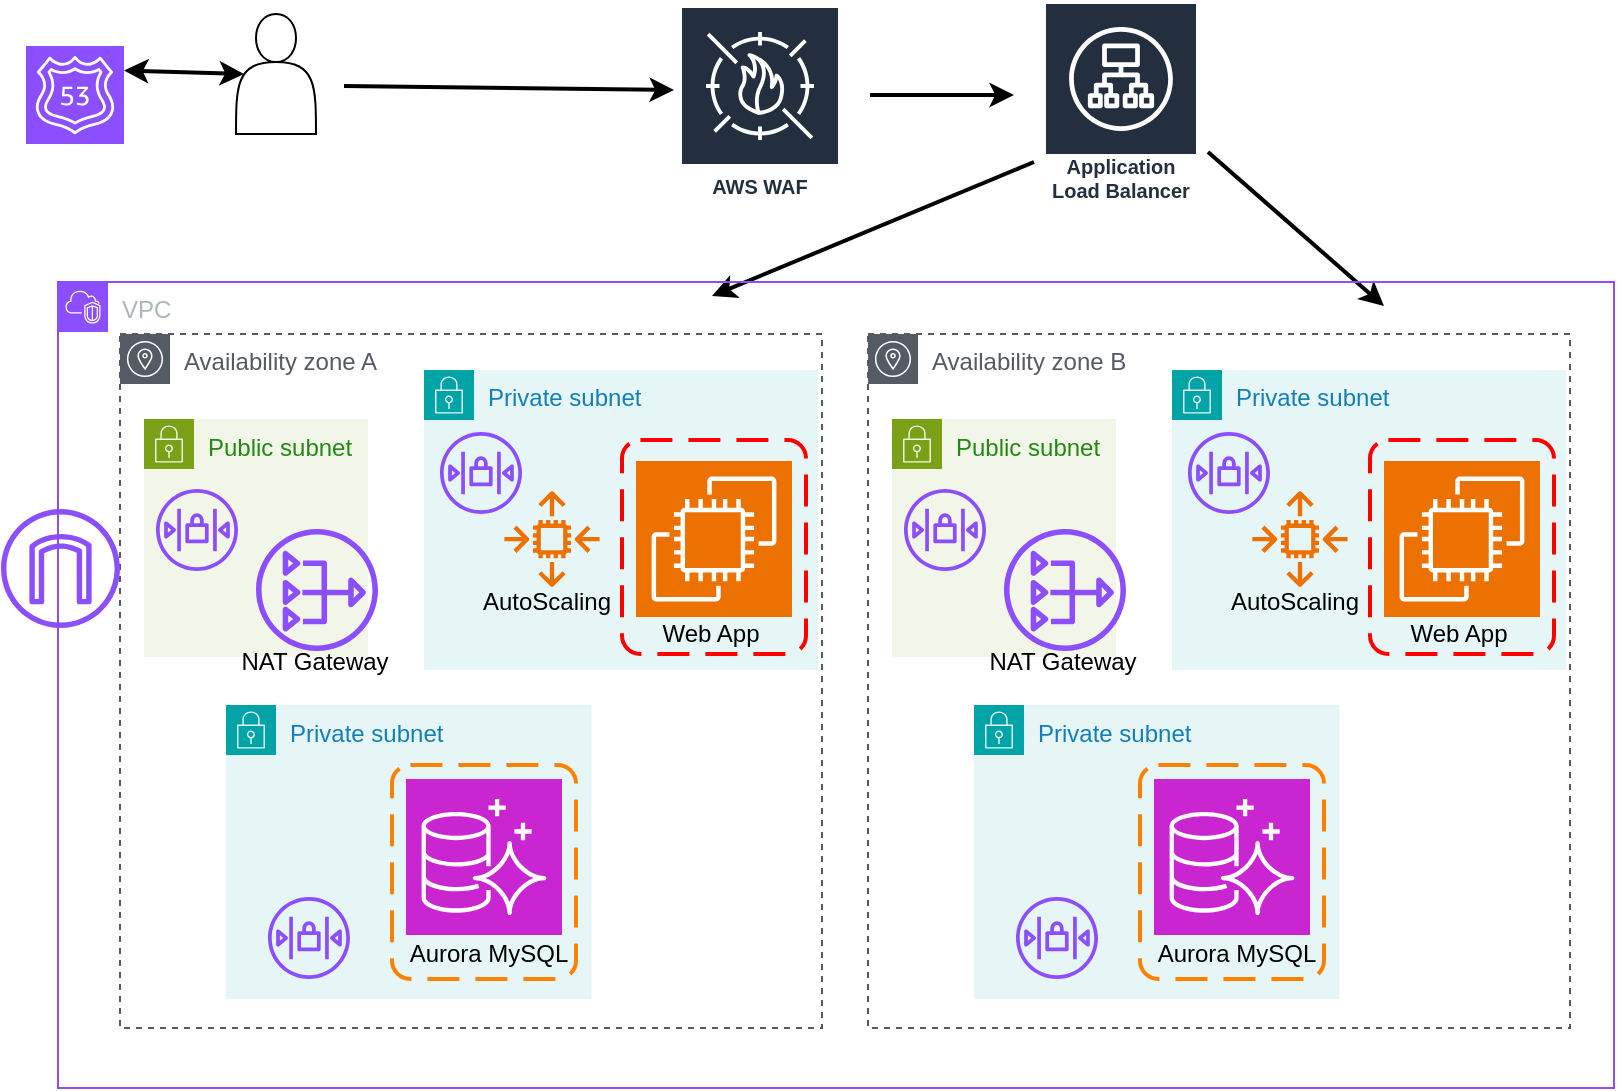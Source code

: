 <mxfile version="26.0.10">
  <diagram name="Page-1" id="fbr_ZRW4jXHWXxSyyG7u">
    <mxGraphModel dx="1927" dy="588" grid="0" gridSize="10" guides="1" tooltips="1" connect="1" arrows="1" fold="1" page="1" pageScale="1" pageWidth="827" pageHeight="1169" math="0" shadow="0">
      <root>
        <mxCell id="0" />
        <mxCell id="1" parent="0" />
        <mxCell id="jzL99hfYgjQj-h_XM-RX-25" value="Application Load Balancer" style="sketch=0;outlineConnect=0;fontColor=#232F3E;gradientColor=none;strokeColor=#ffffff;fillColor=#232F3E;dashed=0;verticalLabelPosition=middle;verticalAlign=bottom;align=center;html=1;whiteSpace=wrap;fontSize=10;fontStyle=1;spacing=3;shape=mxgraph.aws4.productIcon;prIcon=mxgraph.aws4.application_load_balancer;" vertex="1" parent="1">
          <mxGeometry x="519" y="25" width="77" height="104" as="geometry" />
        </mxCell>
        <mxCell id="jzL99hfYgjQj-h_XM-RX-26" value="AWS WAF" style="sketch=0;outlineConnect=0;fontColor=#232F3E;gradientColor=none;strokeColor=#ffffff;fillColor=#232F3E;dashed=0;verticalLabelPosition=middle;verticalAlign=bottom;align=center;html=1;whiteSpace=wrap;fontSize=10;fontStyle=1;spacing=3;shape=mxgraph.aws4.productIcon;prIcon=mxgraph.aws4.waf;" vertex="1" parent="1">
          <mxGeometry x="337" y="27" width="80" height="100" as="geometry" />
        </mxCell>
        <mxCell id="jzL99hfYgjQj-h_XM-RX-27" value="" style="shape=actor;whiteSpace=wrap;html=1;" vertex="1" parent="1">
          <mxGeometry x="115" y="31" width="40" height="60" as="geometry" />
        </mxCell>
        <mxCell id="jzL99hfYgjQj-h_XM-RX-28" value="" style="sketch=0;points=[[0,0,0],[0.25,0,0],[0.5,0,0],[0.75,0,0],[1,0,0],[0,1,0],[0.25,1,0],[0.5,1,0],[0.75,1,0],[1,1,0],[0,0.25,0],[0,0.5,0],[0,0.75,0],[1,0.25,0],[1,0.5,0],[1,0.75,0]];outlineConnect=0;fontColor=#232F3E;fillColor=#8C4FFF;strokeColor=#ffffff;dashed=0;verticalLabelPosition=bottom;verticalAlign=top;align=center;html=1;fontSize=12;fontStyle=0;aspect=fixed;shape=mxgraph.aws4.resourceIcon;resIcon=mxgraph.aws4.route_53;" vertex="1" parent="1">
          <mxGeometry x="10" y="47" width="49" height="49" as="geometry" />
        </mxCell>
        <mxCell id="jzL99hfYgjQj-h_XM-RX-29" value="" style="endArrow=classic;html=1;rounded=0;endSize=6;strokeWidth=2;" edge="1" parent="1">
          <mxGeometry width="50" height="50" relative="1" as="geometry">
            <mxPoint x="169" y="67" as="sourcePoint" />
            <mxPoint x="334" y="69" as="targetPoint" />
          </mxGeometry>
        </mxCell>
        <mxCell id="jzL99hfYgjQj-h_XM-RX-30" value="" style="endArrow=classic;html=1;rounded=0;endSize=6;strokeWidth=2;" edge="1" parent="1">
          <mxGeometry width="50" height="50" relative="1" as="geometry">
            <mxPoint x="432" y="71.5" as="sourcePoint" />
            <mxPoint x="504" y="71.5" as="targetPoint" />
            <Array as="points">
              <mxPoint x="487" y="71.5" />
            </Array>
          </mxGeometry>
        </mxCell>
        <mxCell id="jzL99hfYgjQj-h_XM-RX-33" value="" style="endArrow=classic;html=1;rounded=0;endSize=6;strokeWidth=2;" edge="1" parent="1">
          <mxGeometry width="50" height="50" relative="1" as="geometry">
            <mxPoint x="601" y="100" as="sourcePoint" />
            <mxPoint x="689" y="177" as="targetPoint" />
          </mxGeometry>
        </mxCell>
        <mxCell id="jzL99hfYgjQj-h_XM-RX-34" value="" style="endArrow=classic;html=1;rounded=0;endSize=6;strokeWidth=2;" edge="1" parent="1">
          <mxGeometry width="50" height="50" relative="1" as="geometry">
            <mxPoint x="514" y="105" as="sourcePoint" />
            <mxPoint x="353" y="172" as="targetPoint" />
          </mxGeometry>
        </mxCell>
        <mxCell id="jzL99hfYgjQj-h_XM-RX-35" value="" style="endArrow=classic;startArrow=classic;html=1;rounded=0;strokeWidth=2;entryX=0.1;entryY=0.5;entryDx=0;entryDy=0;entryPerimeter=0;exitX=1;exitY=0.25;exitDx=0;exitDy=0;exitPerimeter=0;" edge="1" parent="1" source="jzL99hfYgjQj-h_XM-RX-28" target="jzL99hfYgjQj-h_XM-RX-27">
          <mxGeometry width="50" height="50" relative="1" as="geometry">
            <mxPoint x="129" y="32" as="sourcePoint" />
            <mxPoint x="165" y="52" as="targetPoint" />
          </mxGeometry>
        </mxCell>
        <mxCell id="jzL99hfYgjQj-h_XM-RX-63" value="Availability zone B" style="sketch=0;outlineConnect=0;gradientColor=none;html=1;whiteSpace=wrap;fontSize=12;fontStyle=0;shape=mxgraph.aws4.group;grIcon=mxgraph.aws4.group_availability_zone;strokeColor=#545B64;fillColor=none;verticalAlign=top;align=left;spacingLeft=30;fontColor=#545B64;dashed=1;" vertex="1" parent="1">
          <mxGeometry x="431" y="191" width="351" height="347" as="geometry" />
        </mxCell>
        <mxCell id="jzL99hfYgjQj-h_XM-RX-64" value="Private subnet" style="points=[[0,0],[0.25,0],[0.5,0],[0.75,0],[1,0],[1,0.25],[1,0.5],[1,0.75],[1,1],[0.75,1],[0.5,1],[0.25,1],[0,1],[0,0.75],[0,0.5],[0,0.25]];outlineConnect=0;gradientColor=none;html=1;whiteSpace=wrap;fontSize=12;fontStyle=0;container=1;pointerEvents=0;collapsible=0;recursiveResize=0;shape=mxgraph.aws4.group;grIcon=mxgraph.aws4.group_security_group;grStroke=0;strokeColor=#00A4A6;fillColor=#E6F6F7;verticalAlign=top;align=left;spacingLeft=30;fontColor=#147EBA;dashed=0;" vertex="1" parent="1">
          <mxGeometry x="583" y="209" width="197" height="150" as="geometry" />
        </mxCell>
        <mxCell id="jzL99hfYgjQj-h_XM-RX-65" value="" style="sketch=0;points=[[0,0,0],[0.25,0,0],[0.5,0,0],[0.75,0,0],[1,0,0],[0,1,0],[0.25,1,0],[0.5,1,0],[0.75,1,0],[1,1,0],[0,0.25,0],[0,0.5,0],[0,0.75,0],[1,0.25,0],[1,0.5,0],[1,0.75,0]];outlineConnect=0;fontColor=#232F3E;fillColor=#ED7100;strokeColor=#ffffff;dashed=0;verticalLabelPosition=bottom;verticalAlign=top;align=center;html=1;fontSize=12;fontStyle=0;aspect=fixed;shape=mxgraph.aws4.resourceIcon;resIcon=mxgraph.aws4.ec2;" vertex="1" parent="jzL99hfYgjQj-h_XM-RX-64">
          <mxGeometry x="106" y="45.5" width="78" height="78" as="geometry" />
        </mxCell>
        <mxCell id="jzL99hfYgjQj-h_XM-RX-66" value="" style="sketch=0;outlineConnect=0;fontColor=#232F3E;gradientColor=none;fillColor=#ED7100;strokeColor=none;dashed=0;verticalLabelPosition=bottom;verticalAlign=top;align=center;html=1;fontSize=12;fontStyle=0;aspect=fixed;pointerEvents=1;shape=mxgraph.aws4.auto_scaling2;" vertex="1" parent="jzL99hfYgjQj-h_XM-RX-64">
          <mxGeometry x="40" y="60.5" width="48" height="48" as="geometry" />
        </mxCell>
        <mxCell id="jzL99hfYgjQj-h_XM-RX-67" value="AutoScaling" style="text;html=1;align=center;verticalAlign=middle;resizable=0;points=[];autosize=1;strokeColor=none;fillColor=none;" vertex="1" parent="jzL99hfYgjQj-h_XM-RX-64">
          <mxGeometry x="19" y="103" width="83" height="26" as="geometry" />
        </mxCell>
        <mxCell id="jzL99hfYgjQj-h_XM-RX-68" value="" style="rounded=1;arcSize=10;dashed=1;strokeColor=#ff0000;fillColor=none;gradientColor=none;dashPattern=8 4;strokeWidth=2;" vertex="1" parent="jzL99hfYgjQj-h_XM-RX-64">
          <mxGeometry x="99" y="35" width="92" height="107" as="geometry" />
        </mxCell>
        <mxCell id="jzL99hfYgjQj-h_XM-RX-69" value="" style="sketch=0;outlineConnect=0;fontColor=#232F3E;gradientColor=none;fillColor=#8C4FFF;strokeColor=none;dashed=0;verticalLabelPosition=bottom;verticalAlign=top;align=center;html=1;fontSize=12;fontStyle=0;aspect=fixed;pointerEvents=1;shape=mxgraph.aws4.network_access_control_list;" vertex="1" parent="jzL99hfYgjQj-h_XM-RX-64">
          <mxGeometry x="8" y="31" width="41" height="41" as="geometry" />
        </mxCell>
        <mxCell id="jzL99hfYgjQj-h_XM-RX-70" value="Web App" style="text;html=1;align=center;verticalAlign=middle;resizable=0;points=[];autosize=1;strokeColor=none;fillColor=none;" vertex="1" parent="jzL99hfYgjQj-h_XM-RX-64">
          <mxGeometry x="109" y="119" width="67" height="26" as="geometry" />
        </mxCell>
        <mxCell id="jzL99hfYgjQj-h_XM-RX-71" value="Private subnet" style="points=[[0,0],[0.25,0],[0.5,0],[0.75,0],[1,0],[1,0.25],[1,0.5],[1,0.75],[1,1],[0.75,1],[0.5,1],[0.25,1],[0,1],[0,0.75],[0,0.5],[0,0.25]];outlineConnect=0;gradientColor=none;html=1;whiteSpace=wrap;fontSize=12;fontStyle=0;container=1;pointerEvents=0;collapsible=0;recursiveResize=0;shape=mxgraph.aws4.group;grIcon=mxgraph.aws4.group_security_group;grStroke=0;strokeColor=#00A4A6;fillColor=#E6F6F7;verticalAlign=top;align=left;spacingLeft=30;fontColor=#147EBA;dashed=0;" vertex="1" parent="1">
          <mxGeometry x="484" y="376.5" width="182.75" height="147" as="geometry" />
        </mxCell>
        <mxCell id="jzL99hfYgjQj-h_XM-RX-72" value="Aurora MySQL" style="text;html=1;align=center;verticalAlign=middle;resizable=0;points=[];autosize=1;strokeColor=none;fillColor=none;" vertex="1" parent="jzL99hfYgjQj-h_XM-RX-71">
          <mxGeometry x="83" y="111" width="95" height="26" as="geometry" />
        </mxCell>
        <mxCell id="jzL99hfYgjQj-h_XM-RX-73" value="" style="sketch=0;points=[[0,0,0],[0.25,0,0],[0.5,0,0],[0.75,0,0],[1,0,0],[0,1,0],[0.25,1,0],[0.5,1,0],[0.75,1,0],[1,1,0],[0,0.25,0],[0,0.5,0],[0,0.75,0],[1,0.25,0],[1,0.5,0],[1,0.75,0]];outlineConnect=0;fontColor=#232F3E;fillColor=#C925D1;strokeColor=#ffffff;dashed=0;verticalLabelPosition=bottom;verticalAlign=top;align=center;html=1;fontSize=12;fontStyle=0;aspect=fixed;shape=mxgraph.aws4.resourceIcon;resIcon=mxgraph.aws4.aurora;" vertex="1" parent="jzL99hfYgjQj-h_XM-RX-71">
          <mxGeometry x="90" y="37" width="78" height="78" as="geometry" />
        </mxCell>
        <mxCell id="jzL99hfYgjQj-h_XM-RX-74" value="" style="rounded=1;arcSize=10;dashed=1;strokeColor=light-dark(#ff8000, #ff9090);fillColor=none;gradientColor=none;dashPattern=8 4;strokeWidth=2;" vertex="1" parent="jzL99hfYgjQj-h_XM-RX-71">
          <mxGeometry x="83" y="30" width="92" height="107" as="geometry" />
        </mxCell>
        <mxCell id="jzL99hfYgjQj-h_XM-RX-75" value="" style="sketch=0;outlineConnect=0;fontColor=#232F3E;gradientColor=none;fillColor=#8C4FFF;strokeColor=none;dashed=0;verticalLabelPosition=bottom;verticalAlign=top;align=center;html=1;fontSize=12;fontStyle=0;aspect=fixed;pointerEvents=1;shape=mxgraph.aws4.network_access_control_list;" vertex="1" parent="jzL99hfYgjQj-h_XM-RX-71">
          <mxGeometry x="21" y="96" width="41" height="41" as="geometry" />
        </mxCell>
        <mxCell id="jzL99hfYgjQj-h_XM-RX-76" value="Public subnet" style="points=[[0,0],[0.25,0],[0.5,0],[0.75,0],[1,0],[1,0.25],[1,0.5],[1,0.75],[1,1],[0.75,1],[0.5,1],[0.25,1],[0,1],[0,0.75],[0,0.5],[0,0.25]];outlineConnect=0;gradientColor=none;html=1;whiteSpace=wrap;fontSize=12;fontStyle=0;container=1;pointerEvents=0;collapsible=0;recursiveResize=0;shape=mxgraph.aws4.group;grIcon=mxgraph.aws4.group_security_group;grStroke=0;strokeColor=#7AA116;fillColor=#F2F6E8;verticalAlign=top;align=left;spacingLeft=30;fontColor=#248814;dashed=0;" vertex="1" parent="1">
          <mxGeometry x="443" y="233.5" width="112" height="119" as="geometry" />
        </mxCell>
        <mxCell id="jzL99hfYgjQj-h_XM-RX-77" value="" style="sketch=0;outlineConnect=0;fontColor=#232F3E;gradientColor=none;fillColor=#8C4FFF;strokeColor=none;dashed=0;verticalLabelPosition=bottom;verticalAlign=top;align=center;html=1;fontSize=12;fontStyle=0;aspect=fixed;pointerEvents=1;shape=mxgraph.aws4.nat_gateway;" vertex="1" parent="jzL99hfYgjQj-h_XM-RX-76">
          <mxGeometry x="56" y="55" width="61" height="61" as="geometry" />
        </mxCell>
        <mxCell id="jzL99hfYgjQj-h_XM-RX-78" value="" style="sketch=0;outlineConnect=0;fontColor=#232F3E;gradientColor=none;fillColor=#8C4FFF;strokeColor=none;dashed=0;verticalLabelPosition=bottom;verticalAlign=top;align=center;html=1;fontSize=12;fontStyle=0;aspect=fixed;pointerEvents=1;shape=mxgraph.aws4.network_access_control_list;" vertex="1" parent="jzL99hfYgjQj-h_XM-RX-76">
          <mxGeometry x="6" y="35" width="41" height="41" as="geometry" />
        </mxCell>
        <mxCell id="jzL99hfYgjQj-h_XM-RX-79" value="NAT Gateway" style="text;html=1;align=center;verticalAlign=middle;resizable=0;points=[];autosize=1;strokeColor=none;fillColor=none;" vertex="1" parent="jzL99hfYgjQj-h_XM-RX-76">
          <mxGeometry x="40" y="108" width="90" height="26" as="geometry" />
        </mxCell>
        <mxCell id="jzL99hfYgjQj-h_XM-RX-117" value="Availability zone A" style="sketch=0;outlineConnect=0;gradientColor=none;html=1;whiteSpace=wrap;fontSize=12;fontStyle=0;shape=mxgraph.aws4.group;grIcon=mxgraph.aws4.group_availability_zone;strokeColor=#545B64;fillColor=none;verticalAlign=top;align=left;spacingLeft=30;fontColor=#545B64;dashed=1;" vertex="1" parent="1">
          <mxGeometry x="57" y="191" width="351" height="347" as="geometry" />
        </mxCell>
        <mxCell id="jzL99hfYgjQj-h_XM-RX-118" value="Private subnet" style="points=[[0,0],[0.25,0],[0.5,0],[0.75,0],[1,0],[1,0.25],[1,0.5],[1,0.75],[1,1],[0.75,1],[0.5,1],[0.25,1],[0,1],[0,0.75],[0,0.5],[0,0.25]];outlineConnect=0;gradientColor=none;html=1;whiteSpace=wrap;fontSize=12;fontStyle=0;container=1;pointerEvents=0;collapsible=0;recursiveResize=0;shape=mxgraph.aws4.group;grIcon=mxgraph.aws4.group_security_group;grStroke=0;strokeColor=#00A4A6;fillColor=#E6F6F7;verticalAlign=top;align=left;spacingLeft=30;fontColor=#147EBA;dashed=0;" vertex="1" parent="1">
          <mxGeometry x="209" y="209" width="197" height="150" as="geometry" />
        </mxCell>
        <mxCell id="jzL99hfYgjQj-h_XM-RX-119" value="" style="sketch=0;points=[[0,0,0],[0.25,0,0],[0.5,0,0],[0.75,0,0],[1,0,0],[0,1,0],[0.25,1,0],[0.5,1,0],[0.75,1,0],[1,1,0],[0,0.25,0],[0,0.5,0],[0,0.75,0],[1,0.25,0],[1,0.5,0],[1,0.75,0]];outlineConnect=0;fontColor=#232F3E;fillColor=#ED7100;strokeColor=#ffffff;dashed=0;verticalLabelPosition=bottom;verticalAlign=top;align=center;html=1;fontSize=12;fontStyle=0;aspect=fixed;shape=mxgraph.aws4.resourceIcon;resIcon=mxgraph.aws4.ec2;" vertex="1" parent="jzL99hfYgjQj-h_XM-RX-118">
          <mxGeometry x="106" y="45.5" width="78" height="78" as="geometry" />
        </mxCell>
        <mxCell id="jzL99hfYgjQj-h_XM-RX-120" value="" style="sketch=0;outlineConnect=0;fontColor=#232F3E;gradientColor=none;fillColor=#ED7100;strokeColor=none;dashed=0;verticalLabelPosition=bottom;verticalAlign=top;align=center;html=1;fontSize=12;fontStyle=0;aspect=fixed;pointerEvents=1;shape=mxgraph.aws4.auto_scaling2;" vertex="1" parent="jzL99hfYgjQj-h_XM-RX-118">
          <mxGeometry x="40" y="60.5" width="48" height="48" as="geometry" />
        </mxCell>
        <mxCell id="jzL99hfYgjQj-h_XM-RX-121" value="AutoScaling" style="text;html=1;align=center;verticalAlign=middle;resizable=0;points=[];autosize=1;strokeColor=none;fillColor=none;" vertex="1" parent="jzL99hfYgjQj-h_XM-RX-118">
          <mxGeometry x="19" y="103" width="83" height="26" as="geometry" />
        </mxCell>
        <mxCell id="jzL99hfYgjQj-h_XM-RX-122" value="" style="rounded=1;arcSize=10;dashed=1;strokeColor=#ff0000;fillColor=none;gradientColor=none;dashPattern=8 4;strokeWidth=2;" vertex="1" parent="jzL99hfYgjQj-h_XM-RX-118">
          <mxGeometry x="99" y="35" width="92" height="107" as="geometry" />
        </mxCell>
        <mxCell id="jzL99hfYgjQj-h_XM-RX-123" value="" style="sketch=0;outlineConnect=0;fontColor=#232F3E;gradientColor=none;fillColor=#8C4FFF;strokeColor=none;dashed=0;verticalLabelPosition=bottom;verticalAlign=top;align=center;html=1;fontSize=12;fontStyle=0;aspect=fixed;pointerEvents=1;shape=mxgraph.aws4.network_access_control_list;" vertex="1" parent="jzL99hfYgjQj-h_XM-RX-118">
          <mxGeometry x="8" y="31" width="41" height="41" as="geometry" />
        </mxCell>
        <mxCell id="jzL99hfYgjQj-h_XM-RX-124" value="Web App" style="text;html=1;align=center;verticalAlign=middle;resizable=0;points=[];autosize=1;strokeColor=none;fillColor=none;" vertex="1" parent="jzL99hfYgjQj-h_XM-RX-118">
          <mxGeometry x="109" y="119" width="67" height="26" as="geometry" />
        </mxCell>
        <mxCell id="jzL99hfYgjQj-h_XM-RX-125" value="Private subnet" style="points=[[0,0],[0.25,0],[0.5,0],[0.75,0],[1,0],[1,0.25],[1,0.5],[1,0.75],[1,1],[0.75,1],[0.5,1],[0.25,1],[0,1],[0,0.75],[0,0.5],[0,0.25]];outlineConnect=0;gradientColor=none;html=1;whiteSpace=wrap;fontSize=12;fontStyle=0;container=1;pointerEvents=0;collapsible=0;recursiveResize=0;shape=mxgraph.aws4.group;grIcon=mxgraph.aws4.group_security_group;grStroke=0;strokeColor=#00A4A6;fillColor=#E6F6F7;verticalAlign=top;align=left;spacingLeft=30;fontColor=#147EBA;dashed=0;" vertex="1" parent="1">
          <mxGeometry x="110" y="376.5" width="182.75" height="147" as="geometry" />
        </mxCell>
        <mxCell id="jzL99hfYgjQj-h_XM-RX-126" value="Aurora MySQL" style="text;html=1;align=center;verticalAlign=middle;resizable=0;points=[];autosize=1;strokeColor=none;fillColor=none;" vertex="1" parent="jzL99hfYgjQj-h_XM-RX-125">
          <mxGeometry x="83" y="111" width="95" height="26" as="geometry" />
        </mxCell>
        <mxCell id="jzL99hfYgjQj-h_XM-RX-127" value="" style="sketch=0;points=[[0,0,0],[0.25,0,0],[0.5,0,0],[0.75,0,0],[1,0,0],[0,1,0],[0.25,1,0],[0.5,1,0],[0.75,1,0],[1,1,0],[0,0.25,0],[0,0.5,0],[0,0.75,0],[1,0.25,0],[1,0.5,0],[1,0.75,0]];outlineConnect=0;fontColor=#232F3E;fillColor=#C925D1;strokeColor=#ffffff;dashed=0;verticalLabelPosition=bottom;verticalAlign=top;align=center;html=1;fontSize=12;fontStyle=0;aspect=fixed;shape=mxgraph.aws4.resourceIcon;resIcon=mxgraph.aws4.aurora;" vertex="1" parent="jzL99hfYgjQj-h_XM-RX-125">
          <mxGeometry x="90" y="37" width="78" height="78" as="geometry" />
        </mxCell>
        <mxCell id="jzL99hfYgjQj-h_XM-RX-128" value="" style="rounded=1;arcSize=10;dashed=1;strokeColor=light-dark(#ff8000, #ff9090);fillColor=none;gradientColor=none;dashPattern=8 4;strokeWidth=2;" vertex="1" parent="jzL99hfYgjQj-h_XM-RX-125">
          <mxGeometry x="83" y="30" width="92" height="107" as="geometry" />
        </mxCell>
        <mxCell id="jzL99hfYgjQj-h_XM-RX-129" value="" style="sketch=0;outlineConnect=0;fontColor=#232F3E;gradientColor=none;fillColor=#8C4FFF;strokeColor=none;dashed=0;verticalLabelPosition=bottom;verticalAlign=top;align=center;html=1;fontSize=12;fontStyle=0;aspect=fixed;pointerEvents=1;shape=mxgraph.aws4.network_access_control_list;" vertex="1" parent="jzL99hfYgjQj-h_XM-RX-125">
          <mxGeometry x="21" y="96" width="41" height="41" as="geometry" />
        </mxCell>
        <mxCell id="jzL99hfYgjQj-h_XM-RX-130" value="Public subnet" style="points=[[0,0],[0.25,0],[0.5,0],[0.75,0],[1,0],[1,0.25],[1,0.5],[1,0.75],[1,1],[0.75,1],[0.5,1],[0.25,1],[0,1],[0,0.75],[0,0.5],[0,0.25]];outlineConnect=0;gradientColor=none;html=1;whiteSpace=wrap;fontSize=12;fontStyle=0;container=1;pointerEvents=0;collapsible=0;recursiveResize=0;shape=mxgraph.aws4.group;grIcon=mxgraph.aws4.group_security_group;grStroke=0;strokeColor=#7AA116;fillColor=#F2F6E8;verticalAlign=top;align=left;spacingLeft=30;fontColor=#248814;dashed=0;" vertex="1" parent="1">
          <mxGeometry x="69" y="233.5" width="112" height="119" as="geometry" />
        </mxCell>
        <mxCell id="jzL99hfYgjQj-h_XM-RX-131" value="" style="sketch=0;outlineConnect=0;fontColor=#232F3E;gradientColor=none;fillColor=#8C4FFF;strokeColor=none;dashed=0;verticalLabelPosition=bottom;verticalAlign=top;align=center;html=1;fontSize=12;fontStyle=0;aspect=fixed;pointerEvents=1;shape=mxgraph.aws4.nat_gateway;" vertex="1" parent="jzL99hfYgjQj-h_XM-RX-130">
          <mxGeometry x="56" y="55" width="61" height="61" as="geometry" />
        </mxCell>
        <mxCell id="jzL99hfYgjQj-h_XM-RX-132" value="" style="sketch=0;outlineConnect=0;fontColor=#232F3E;gradientColor=none;fillColor=#8C4FFF;strokeColor=none;dashed=0;verticalLabelPosition=bottom;verticalAlign=top;align=center;html=1;fontSize=12;fontStyle=0;aspect=fixed;pointerEvents=1;shape=mxgraph.aws4.network_access_control_list;" vertex="1" parent="jzL99hfYgjQj-h_XM-RX-130">
          <mxGeometry x="6" y="35" width="41" height="41" as="geometry" />
        </mxCell>
        <mxCell id="jzL99hfYgjQj-h_XM-RX-133" value="NAT Gateway" style="text;html=1;align=center;verticalAlign=middle;resizable=0;points=[];autosize=1;strokeColor=none;fillColor=none;" vertex="1" parent="jzL99hfYgjQj-h_XM-RX-130">
          <mxGeometry x="40" y="108" width="90" height="26" as="geometry" />
        </mxCell>
        <mxCell id="jzL99hfYgjQj-h_XM-RX-134" value="VPC" style="points=[[0,0],[0.25,0],[0.5,0],[0.75,0],[1,0],[1,0.25],[1,0.5],[1,0.75],[1,1],[0.75,1],[0.5,1],[0.25,1],[0,1],[0,0.75],[0,0.5],[0,0.25]];outlineConnect=0;gradientColor=none;html=1;whiteSpace=wrap;fontSize=12;fontStyle=0;container=1;pointerEvents=0;collapsible=0;recursiveResize=0;shape=mxgraph.aws4.group;grIcon=mxgraph.aws4.group_vpc2;strokeColor=#8C4FFF;fillColor=none;verticalAlign=top;align=left;spacingLeft=30;fontColor=#AAB7B8;dashed=0;" vertex="1" parent="1">
          <mxGeometry x="26" y="165" width="778" height="403" as="geometry" />
        </mxCell>
        <mxCell id="jzL99hfYgjQj-h_XM-RX-135" value="" style="sketch=0;outlineConnect=0;fontColor=#232F3E;gradientColor=none;fillColor=#8C4FFF;strokeColor=none;dashed=0;verticalLabelPosition=bottom;verticalAlign=top;align=center;html=1;fontSize=12;fontStyle=0;aspect=fixed;pointerEvents=1;shape=mxgraph.aws4.internet_gateway;" vertex="1" parent="1">
          <mxGeometry x="-2.5" y="278.5" width="59.5" height="59.5" as="geometry" />
        </mxCell>
      </root>
    </mxGraphModel>
  </diagram>
</mxfile>
